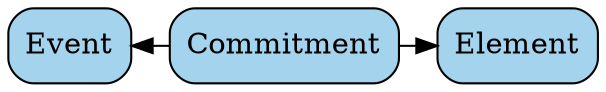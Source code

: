 digraph models {
  rankdir=TB;
  node [shape=box, style="filled,rounded", fillcolor=lightskyblue2];
  {rank=same; Element; Commitment; Event;}
  Commitment -> Element;
  Event -> Commitment [dir="back"];
}